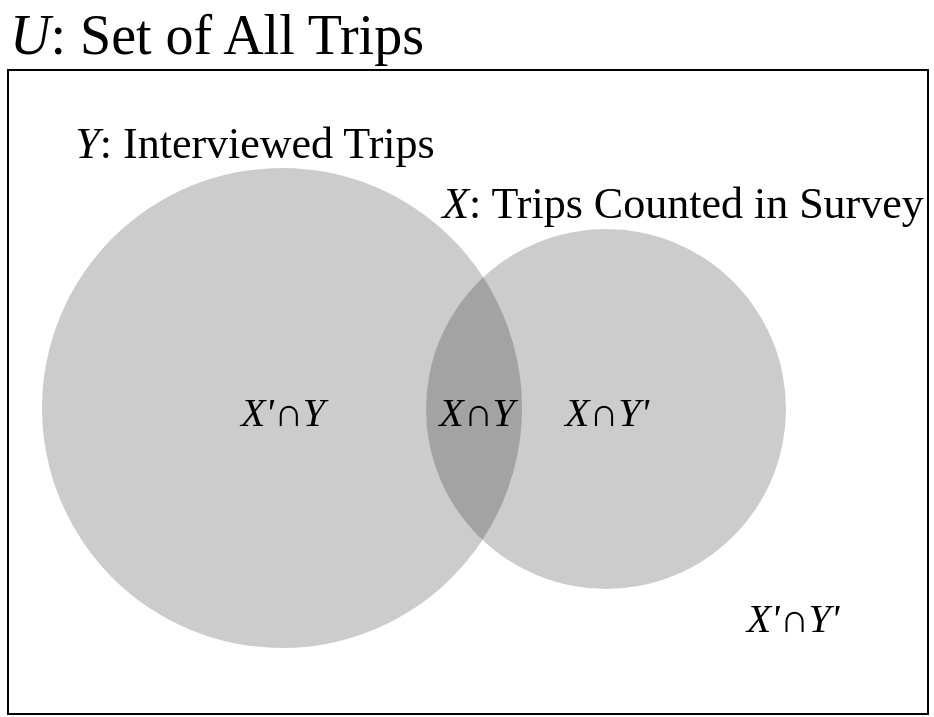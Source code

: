<mxfile version="24.5.3" type="device" pages="2">
  <diagram name="One Flight" id="sJ9nrAKQJprEU2Cgnwpy">
    <mxGraphModel dx="1031" dy="579" grid="1" gridSize="20" guides="1" tooltips="1" connect="1" arrows="1" fold="1" page="1" pageScale="1" pageWidth="500" pageHeight="430" math="0" shadow="0">
      <root>
        <mxCell id="0" />
        <mxCell id="1" parent="0" />
        <mxCell id="uHwFRMFYB0P8lOGFV87j-10" value="" style="rounded=0;whiteSpace=wrap;html=1;" vertex="1" parent="1">
          <mxGeometry x="20" y="60" width="460" height="322" as="geometry" />
        </mxCell>
        <mxCell id="uHwFRMFYB0P8lOGFV87j-1" value="" style="ellipse;whiteSpace=wrap;html=1;aspect=fixed;fillStyle=solid;fillColor=#000000;gradientColor=none;opacity=20;strokeWidth=1;strokeColor=none;" vertex="1" parent="1">
          <mxGeometry x="229" y="139.5" width="180" height="180" as="geometry" />
        </mxCell>
        <mxCell id="uHwFRMFYB0P8lOGFV87j-2" value="" style="ellipse;whiteSpace=wrap;html=1;aspect=fixed;fillStyle=solid;fillColor=#000000;gradientColor=none;opacity=20;strokeWidth=1;strokeColor=none;" vertex="1" parent="1">
          <mxGeometry x="37" y="109" width="240" height="240" as="geometry" />
        </mxCell>
        <mxCell id="uHwFRMFYB0P8lOGFV87j-8" value="&lt;font style=&quot;font-size: 28px;&quot; face=&quot;Times New Roman&quot;&gt;&lt;i style=&quot;font-size: 28px;&quot;&gt;U&lt;/i&gt;: Set of All Trips&lt;/font&gt;" style="text;html=1;align=center;verticalAlign=middle;whiteSpace=wrap;rounded=0;fontSize=28;" vertex="1" parent="1">
          <mxGeometry x="16" y="32" width="217" height="20" as="geometry" />
        </mxCell>
        <mxCell id="uHwFRMFYB0P8lOGFV87j-13" value="&lt;p style=&quot;font-size: 20px;&quot; class=&quot;MsoNormal&quot;&gt;&lt;/p&gt;&lt;p style=&quot;font-size: 20px;&quot;&gt;&lt;span style=&quot;background-color: initial; font-size: 20px;&quot;&gt;&lt;font style=&quot;font-size: 20px;&quot; face=&quot;Times New Roman&quot;&gt;&lt;i style=&quot;font-size: 20px;&quot;&gt;X&#39;&lt;/i&gt;&lt;font style=&quot;font-size: 20px;&quot;&gt;∩&lt;/font&gt;&lt;/font&gt;&lt;/span&gt;&lt;font style=&quot;font-size: 20px;&quot; face=&quot;Times New Roman&quot;&gt;&lt;i style=&quot;font-size: 20px;&quot;&gt;Y&lt;/i&gt;&lt;/font&gt;&lt;/p&gt;" style="text;html=1;align=center;verticalAlign=middle;whiteSpace=wrap;rounded=0;fontSize=20;" vertex="1" parent="1">
          <mxGeometry x="115.5" y="217" width="83" height="25" as="geometry" />
        </mxCell>
        <mxCell id="uHwFRMFYB0P8lOGFV87j-18" value="&lt;p style=&quot;font-size: 22px;&quot; class=&quot;MsoNormal&quot;&gt;&lt;/p&gt;&lt;p style=&quot;font-size: 22px;&quot;&gt;&lt;span style=&quot;background-color: initial; font-size: 22px;&quot;&gt;&lt;font style=&quot;font-size: 22px;&quot; face=&quot;Times New Roman&quot;&gt;&lt;i style=&quot;font-size: 22px;&quot;&gt;X&lt;/i&gt;&lt;span style=&quot;font-size: 22px;&quot;&gt;: Trips Counted in Survey&lt;/span&gt;&lt;/font&gt;&lt;/span&gt;&lt;/p&gt;" style="text;html=1;align=center;verticalAlign=middle;whiteSpace=wrap;rounded=0;fontSize=22;" vertex="1" parent="1">
          <mxGeometry x="233" y="114" width="249" height="25" as="geometry" />
        </mxCell>
        <mxCell id="uHwFRMFYB0P8lOGFV87j-19" value="&lt;p style=&quot;font-size: 22px;&quot; class=&quot;MsoNormal&quot;&gt;&lt;/p&gt;&lt;p style=&quot;font-size: 22px;&quot;&gt;&lt;span style=&quot;background-color: initial; font-size: 22px;&quot;&gt;&lt;font style=&quot;font-size: 22px;&quot; face=&quot;Times New Roman&quot;&gt;&lt;i style=&quot;font-size: 22px;&quot;&gt;Y&lt;/i&gt;&lt;span style=&quot;font-size: 22px;&quot;&gt;: Interviewed Trips&lt;/span&gt;&lt;/font&gt;&lt;/span&gt;&lt;/p&gt;" style="text;html=1;align=center;verticalAlign=middle;whiteSpace=wrap;rounded=0;fontSize=22;" vertex="1" parent="1">
          <mxGeometry x="49" y="84" width="189" height="25" as="geometry" />
        </mxCell>
        <mxCell id="uHwFRMFYB0P8lOGFV87j-20" value="&lt;p style=&quot;font-size: 20px;&quot; class=&quot;MsoNormal&quot;&gt;&lt;/p&gt;&lt;p style=&quot;font-size: 20px;&quot;&gt;&lt;span style=&quot;background-color: initial; font-size: 20px;&quot;&gt;&lt;font style=&quot;font-size: 20px;&quot; face=&quot;Times New Roman&quot;&gt;&lt;i style=&quot;font-size: 20px;&quot;&gt;X&lt;/i&gt;&lt;font style=&quot;font-size: 20px;&quot;&gt;∩&lt;/font&gt;&lt;/font&gt;&lt;/span&gt;&lt;font style=&quot;font-size: 20px;&quot; face=&quot;Times New Roman&quot;&gt;&lt;i style=&quot;font-size: 20px;&quot;&gt;Y&lt;/i&gt;&lt;/font&gt;&lt;/p&gt;" style="text;html=1;align=center;verticalAlign=middle;whiteSpace=wrap;rounded=0;fontSize=20;" vertex="1" parent="1">
          <mxGeometry x="213" y="217" width="83" height="25" as="geometry" />
        </mxCell>
        <mxCell id="uHwFRMFYB0P8lOGFV87j-21" value="&lt;p style=&quot;font-size: 20px;&quot; class=&quot;MsoNormal&quot;&gt;&lt;/p&gt;&lt;p style=&quot;font-size: 20px;&quot;&gt;&lt;span style=&quot;background-color: initial; font-size: 20px;&quot;&gt;&lt;font style=&quot;font-size: 20px;&quot; face=&quot;Times New Roman&quot;&gt;&lt;i style=&quot;font-size: 20px;&quot;&gt;X&lt;/i&gt;&lt;font style=&quot;font-size: 20px;&quot;&gt;∩&lt;/font&gt;&lt;/font&gt;&lt;/span&gt;&lt;font style=&quot;font-size: 20px;&quot; face=&quot;Times New Roman&quot;&gt;&lt;i style=&quot;font-size: 20px;&quot;&gt;Y&#39;&lt;/i&gt;&lt;/font&gt;&lt;/p&gt;" style="text;html=1;align=center;verticalAlign=middle;whiteSpace=wrap;rounded=0;fontSize=20;" vertex="1" parent="1">
          <mxGeometry x="277.5" y="217" width="83" height="25" as="geometry" />
        </mxCell>
        <mxCell id="uHwFRMFYB0P8lOGFV87j-22" value="&lt;p style=&quot;font-size: 20px;&quot; class=&quot;MsoNormal&quot;&gt;&lt;/p&gt;&lt;p style=&quot;font-size: 20px;&quot;&gt;&lt;span style=&quot;background-color: initial; font-size: 20px;&quot;&gt;&lt;font style=&quot;font-size: 20px;&quot; face=&quot;Times New Roman&quot;&gt;&lt;i style=&quot;font-size: 20px;&quot;&gt;X&#39;&lt;/i&gt;&lt;font style=&quot;font-size: 20px;&quot;&gt;∩&lt;/font&gt;&lt;/font&gt;&lt;/span&gt;&lt;font style=&quot;font-size: 20px;&quot; face=&quot;Times New Roman&quot;&gt;&lt;i style=&quot;font-size: 20px;&quot;&gt;Y&#39;&lt;/i&gt;&lt;/font&gt;&lt;/p&gt;" style="text;html=1;align=center;verticalAlign=middle;whiteSpace=wrap;rounded=0;fontSize=20;" vertex="1" parent="1">
          <mxGeometry x="380" y="320" width="65" height="25" as="geometry" />
        </mxCell>
      </root>
    </mxGraphModel>
  </diagram>
  <diagram name="Two Flights" id="brIaAckJ9TJhJqIxV8Mj">
    <mxGraphModel dx="1269" dy="712" grid="1" gridSize="20" guides="1" tooltips="1" connect="1" arrows="1" fold="1" page="1" pageScale="1" pageWidth="500" pageHeight="430" math="0" shadow="0">
      <root>
        <mxCell id="wahW6SzGFoKIELe4Vvix-0" />
        <mxCell id="wahW6SzGFoKIELe4Vvix-1" parent="wahW6SzGFoKIELe4Vvix-0" />
        <mxCell id="wahW6SzGFoKIELe4Vvix-2" value="" style="rounded=0;whiteSpace=wrap;html=1;" vertex="1" parent="wahW6SzGFoKIELe4Vvix-1">
          <mxGeometry x="20" y="60" width="460" height="322" as="geometry" />
        </mxCell>
        <mxCell id="wahW6SzGFoKIELe4Vvix-3" value="" style="ellipse;whiteSpace=wrap;html=1;aspect=fixed;fillStyle=solid;fillColor=#000000;gradientColor=none;opacity=20;strokeWidth=1;strokeColor=none;" vertex="1" parent="wahW6SzGFoKIELe4Vvix-1">
          <mxGeometry x="156" y="238" width="120" height="120" as="geometry" />
        </mxCell>
        <mxCell id="wahW6SzGFoKIELe4Vvix-4" value="" style="ellipse;whiteSpace=wrap;html=1;aspect=fixed;fillStyle=solid;fillColor=#000000;gradientColor=none;opacity=20;strokeWidth=1;strokeColor=none;" vertex="1" parent="wahW6SzGFoKIELe4Vvix-1">
          <mxGeometry x="49.5" y="111" width="200" height="200" as="geometry" />
        </mxCell>
        <mxCell id="wahW6SzGFoKIELe4Vvix-5" value="&lt;font style=&quot;font-size: 28px;&quot; face=&quot;Times New Roman&quot;&gt;&lt;i style=&quot;font-size: 28px;&quot;&gt;U&lt;/i&gt;: Set of All Trips&lt;/font&gt;" style="text;html=1;align=center;verticalAlign=middle;whiteSpace=wrap;rounded=0;fontSize=28;" vertex="1" parent="wahW6SzGFoKIELe4Vvix-1">
          <mxGeometry x="16" y="32" width="217" height="20" as="geometry" />
        </mxCell>
        <mxCell id="wahW6SzGFoKIELe4Vvix-7" value="&lt;p style=&quot;font-size: 22px;&quot; class=&quot;MsoNormal&quot;&gt;&lt;/p&gt;&lt;p style=&quot;&quot;&gt;&lt;span style=&quot;background-color: initial;&quot;&gt;&lt;font style=&quot;&quot; face=&quot;Times New Roman&quot;&gt;&lt;i style=&quot;font-size: 22px;&quot;&gt;X&lt;/i&gt;&lt;sub style=&quot;&quot;&gt;&lt;font style=&quot;font-size: 15px;&quot;&gt;1&lt;/font&gt;&lt;/sub&gt;&lt;span style=&quot;font-size: 22px;&quot;&gt;: Trips Counted in Survey 1&lt;/span&gt;&lt;/font&gt;&lt;/span&gt;&lt;/p&gt;" style="text;html=1;align=center;verticalAlign=middle;whiteSpace=wrap;rounded=0;fontSize=22;" vertex="1" parent="wahW6SzGFoKIELe4Vvix-1">
          <mxGeometry x="20" y="357" width="287" height="25" as="geometry" />
        </mxCell>
        <mxCell id="wahW6SzGFoKIELe4Vvix-8" value="&lt;p style=&quot;font-size: 22px;&quot; class=&quot;MsoNormal&quot;&gt;&lt;/p&gt;&lt;p style=&quot;font-size: 22px;&quot;&gt;&lt;span style=&quot;background-color: initial; font-size: 22px;&quot;&gt;&lt;font style=&quot;font-size: 22px;&quot; face=&quot;Times New Roman&quot;&gt;&lt;i style=&quot;font-size: 22px;&quot;&gt;Y&lt;/i&gt;&lt;span style=&quot;font-size: 22px;&quot;&gt;: Interviewed Trips&lt;/span&gt;&lt;/font&gt;&lt;/span&gt;&lt;/p&gt;" style="text;html=1;align=center;verticalAlign=middle;whiteSpace=wrap;rounded=0;fontSize=22;" vertex="1" parent="wahW6SzGFoKIELe4Vvix-1">
          <mxGeometry x="20" y="85" width="189" height="25" as="geometry" />
        </mxCell>
        <mxCell id="wahW6SzGFoKIELe4Vvix-10" value="&lt;p style=&quot;font-size: 20px;&quot; class=&quot;MsoNormal&quot;&gt;&lt;/p&gt;&lt;p style=&quot;font-size: 20px;&quot;&gt;&lt;font face=&quot;Times New Roman&quot;&gt;&lt;i&gt;A&lt;/i&gt;&lt;/font&gt;&lt;/p&gt;" style="text;html=1;align=center;verticalAlign=middle;whiteSpace=wrap;rounded=0;fontSize=20;" vertex="1" parent="wahW6SzGFoKIELe4Vvix-1">
          <mxGeometry x="129.5" y="198.5" width="40" height="25" as="geometry" />
        </mxCell>
        <mxCell id="uWWDZzkA9yVWZMJzWeT--1" value="&lt;p style=&quot;font-size: 22px;&quot; class=&quot;MsoNormal&quot;&gt;&lt;/p&gt;&lt;p style=&quot;&quot;&gt;&lt;span style=&quot;background-color: initial;&quot;&gt;&lt;font style=&quot;&quot; face=&quot;Times New Roman&quot;&gt;&lt;i style=&quot;font-size: 22px;&quot;&gt;X&lt;/i&gt;&lt;sub style=&quot;&quot;&gt;&lt;font style=&quot;font-size: 15px;&quot;&gt;2&lt;/font&gt;&lt;/sub&gt;&lt;span style=&quot;font-size: 22px;&quot;&gt;: Trips Counted in Survey 2&lt;/span&gt;&lt;/font&gt;&lt;/span&gt;&lt;/p&gt;" style="text;html=1;align=center;verticalAlign=middle;whiteSpace=wrap;rounded=0;fontSize=22;" vertex="1" parent="wahW6SzGFoKIELe4Vvix-1">
          <mxGeometry x="198.5" y="64" width="287" height="25" as="geometry" />
        </mxCell>
        <mxCell id="uWWDZzkA9yVWZMJzWeT--2" value="" style="ellipse;whiteSpace=wrap;html=1;aspect=fixed;fillStyle=solid;fillColor=#000000;gradientColor=none;opacity=20;strokeWidth=1;strokeColor=none;" vertex="1" parent="wahW6SzGFoKIELe4Vvix-1">
          <mxGeometry x="198" y="85" width="260" height="260" as="geometry" />
        </mxCell>
        <mxCell id="uWWDZzkA9yVWZMJzWeT--3" value="&lt;p style=&quot;font-size: 20px;&quot; class=&quot;MsoNormal&quot;&gt;&lt;/p&gt;&lt;p style=&quot;font-size: 20px;&quot;&gt;&lt;font face=&quot;Times New Roman&quot;&gt;&lt;i&gt;C&lt;/i&gt;&lt;/font&gt;&lt;/p&gt;" style="text;html=1;align=center;verticalAlign=middle;whiteSpace=wrap;rounded=0;fontSize=20;" vertex="1" parent="wahW6SzGFoKIELe4Vvix-1">
          <mxGeometry x="308" y="198.5" width="40" height="25" as="geometry" />
        </mxCell>
        <mxCell id="uWWDZzkA9yVWZMJzWeT--4" value="&lt;p style=&quot;font-size: 20px;&quot; class=&quot;MsoNormal&quot;&gt;&lt;/p&gt;&lt;p style=&quot;font-size: 20px;&quot;&gt;&lt;font face=&quot;Times New Roman&quot;&gt;&lt;i&gt;B&lt;/i&gt;&lt;/font&gt;&lt;/p&gt;" style="text;html=1;align=center;verticalAlign=middle;whiteSpace=wrap;rounded=0;fontSize=20;" vertex="1" parent="wahW6SzGFoKIELe4Vvix-1">
          <mxGeometry x="195" y="299" width="40" height="25" as="geometry" />
        </mxCell>
        <mxCell id="Zw_kfy3__DerFyJ7h3Ew-4" value="&lt;p style=&quot;font-size: 20px;&quot; class=&quot;MsoNormal&quot;&gt;&lt;/p&gt;&lt;p style=&quot;font-size: 20px;&quot;&gt;&lt;font face=&quot;Times New Roman&quot;&gt;&lt;i&gt;D&lt;/i&gt;&lt;/font&gt;&lt;/p&gt;" style="text;html=1;align=center;verticalAlign=middle;whiteSpace=wrap;rounded=0;fontSize=20;" vertex="1" parent="wahW6SzGFoKIELe4Vvix-1">
          <mxGeometry x="169.5" y="261" width="40" height="25" as="geometry" />
        </mxCell>
        <mxCell id="Zw_kfy3__DerFyJ7h3Ew-5" value="&lt;p style=&quot;font-size: 20px;&quot; class=&quot;MsoNormal&quot;&gt;&lt;/p&gt;&lt;p style=&quot;font-size: 20px;&quot;&gt;&lt;font face=&quot;Times New Roman&quot;&gt;&lt;i&gt;E&lt;/i&gt;&lt;/font&gt;&lt;/p&gt;" style="text;html=1;align=center;verticalAlign=middle;whiteSpace=wrap;rounded=0;fontSize=20;" vertex="1" parent="wahW6SzGFoKIELe4Vvix-1">
          <mxGeometry x="203" y="199" width="40" height="25" as="geometry" />
        </mxCell>
        <mxCell id="Zw_kfy3__DerFyJ7h3Ew-6" value="&lt;p style=&quot;font-size: 20px;&quot; class=&quot;MsoNormal&quot;&gt;&lt;/p&gt;&lt;p style=&quot;font-size: 20px;&quot;&gt;&lt;font face=&quot;Times New Roman&quot;&gt;&lt;i&gt;F&lt;/i&gt;&lt;/font&gt;&lt;/p&gt;" style="text;html=1;align=center;verticalAlign=middle;whiteSpace=wrap;rounded=0;fontSize=20;" vertex="1" parent="wahW6SzGFoKIELe4Vvix-1">
          <mxGeometry x="229" y="273" width="40" height="25" as="geometry" />
        </mxCell>
        <mxCell id="Zw_kfy3__DerFyJ7h3Ew-7" value="&lt;p style=&quot;font-size: 20px;&quot; class=&quot;MsoNormal&quot;&gt;&lt;/p&gt;&lt;p style=&quot;font-size: 20px;&quot;&gt;&lt;font face=&quot;Times New Roman&quot;&gt;&lt;i&gt;G&lt;/i&gt;&lt;/font&gt;&lt;/p&gt;" style="text;html=1;align=center;verticalAlign=middle;whiteSpace=wrap;rounded=0;fontSize=20;" vertex="1" parent="wahW6SzGFoKIELe4Vvix-1">
          <mxGeometry x="202" y="242" width="40" height="25" as="geometry" />
        </mxCell>
        <mxCell id="Zw_kfy3__DerFyJ7h3Ew-8" value="&lt;p style=&quot;font-size: 20px;&quot; class=&quot;MsoNormal&quot;&gt;&lt;/p&gt;&lt;p style=&quot;font-size: 20px;&quot;&gt;&lt;font face=&quot;Times New Roman&quot;&gt;&lt;i&gt;H&lt;/i&gt;&lt;/font&gt;&lt;/p&gt;" style="text;html=1;align=center;verticalAlign=middle;whiteSpace=wrap;rounded=0;fontSize=20;" vertex="1" parent="wahW6SzGFoKIELe4Vvix-1">
          <mxGeometry x="420" y="344" width="40" height="25" as="geometry" />
        </mxCell>
        <mxCell id="Zw_kfy3__DerFyJ7h3Ew-16" value="" style="group" vertex="1" connectable="0" parent="wahW6SzGFoKIELe4Vvix-1">
          <mxGeometry x="500" y="89" width="180" height="276" as="geometry" />
        </mxCell>
        <mxCell id="uWWDZzkA9yVWZMJzWeT--5" value="&lt;p class=&quot;MsoNormal&quot; style=&quot;font-size: 20px;&quot;&gt;&lt;/p&gt;&lt;p style=&quot;&quot;&gt;&lt;font style=&quot;&quot; face=&quot;Times New Roman&quot;&gt;&lt;i style=&quot;font-size: 20px;&quot;&gt;A&lt;/i&gt;: &lt;i&gt;X&#39;&lt;/i&gt;&lt;sub style=&quot;&quot;&gt;&lt;font style=&quot;font-size: 13px;&quot;&gt;1&lt;/font&gt;&lt;/sub&gt;&lt;/font&gt;&lt;span style=&quot;font-size: 20px; font-family: &amp;quot;Times New Roman&amp;quot;; text-align: center; background-color: initial;&quot;&gt;∩&lt;/span&gt;&lt;font style=&quot;background-color: initial;&quot; face=&quot;Times New Roman&quot;&gt;&lt;i&gt;X&#39;&lt;/i&gt;&lt;sub&gt;&lt;font style=&quot;font-size: 13px;&quot;&gt;2&lt;/font&gt;&lt;/sub&gt;&lt;/font&gt;&lt;span style=&quot;background-color: initial; font-family: &amp;quot;Times New Roman&amp;quot;; text-align: center;&quot;&gt;∩&lt;/span&gt;&lt;span style=&quot;background-color: initial; font-family: &amp;quot;Times New Roman&amp;quot;;&quot;&gt;&lt;i&gt;Y&lt;/i&gt;&lt;/span&gt;&lt;/p&gt;" style="text;html=1;align=left;verticalAlign=middle;whiteSpace=wrap;rounded=0;fontSize=20;" vertex="1" parent="Zw_kfy3__DerFyJ7h3Ew-16">
          <mxGeometry width="180" height="31" as="geometry" />
        </mxCell>
        <mxCell id="Zw_kfy3__DerFyJ7h3Ew-9" value="&lt;p class=&quot;MsoNormal&quot; style=&quot;font-size: 20px;&quot;&gt;&lt;/p&gt;&lt;p style=&quot;&quot;&gt;&lt;font style=&quot;&quot; face=&quot;Times New Roman&quot;&gt;&lt;i&gt;B&lt;/i&gt;: &lt;i&gt;X&lt;/i&gt;&lt;sub style=&quot;&quot;&gt;&lt;font style=&quot;font-size: 13px;&quot;&gt;1&lt;/font&gt;&lt;/sub&gt;&lt;/font&gt;&lt;span style=&quot;font-size: 20px; font-family: &amp;quot;Times New Roman&amp;quot;; text-align: center; background-color: initial;&quot;&gt;∩&lt;/span&gt;&lt;font style=&quot;background-color: initial;&quot; face=&quot;Times New Roman&quot;&gt;&lt;i&gt;X&#39;&lt;/i&gt;&lt;sub&gt;&lt;font style=&quot;font-size: 13px;&quot;&gt;2&lt;/font&gt;&lt;/sub&gt;&lt;/font&gt;&lt;span style=&quot;background-color: initial; font-family: &amp;quot;Times New Roman&amp;quot;; text-align: center;&quot;&gt;∩&lt;/span&gt;&lt;span style=&quot;background-color: initial; font-family: &amp;quot;Times New Roman&amp;quot;;&quot;&gt;&lt;i&gt;Y&#39;&lt;/i&gt;&lt;/span&gt;&lt;/p&gt;" style="text;html=1;align=left;verticalAlign=middle;whiteSpace=wrap;rounded=0;fontSize=20;" vertex="1" parent="Zw_kfy3__DerFyJ7h3Ew-16">
          <mxGeometry y="31" width="180" height="31" as="geometry" />
        </mxCell>
        <mxCell id="Zw_kfy3__DerFyJ7h3Ew-10" value="&lt;p class=&quot;MsoNormal&quot; style=&quot;font-size: 20px;&quot;&gt;&lt;/p&gt;&lt;p style=&quot;&quot;&gt;&lt;font style=&quot;&quot; face=&quot;Times New Roman&quot;&gt;&lt;i&gt;C&lt;/i&gt;: &lt;i&gt;X&#39;&lt;/i&gt;&lt;sub style=&quot;&quot;&gt;&lt;font style=&quot;font-size: 13px;&quot;&gt;1&lt;/font&gt;&lt;/sub&gt;&lt;/font&gt;&lt;span style=&quot;font-size: 20px; font-family: &amp;quot;Times New Roman&amp;quot;; text-align: center; background-color: initial;&quot;&gt;∩&lt;/span&gt;&lt;font style=&quot;background-color: initial;&quot; face=&quot;Times New Roman&quot;&gt;&lt;i&gt;X&lt;/i&gt;&lt;sub&gt;&lt;font style=&quot;font-size: 13px;&quot;&gt;2&lt;/font&gt;&lt;/sub&gt;&lt;/font&gt;&lt;span style=&quot;background-color: initial; font-family: &amp;quot;Times New Roman&amp;quot;; text-align: center;&quot;&gt;∩&lt;/span&gt;&lt;span style=&quot;background-color: initial; font-family: &amp;quot;Times New Roman&amp;quot;;&quot;&gt;&lt;i&gt;Y&#39;&lt;/i&gt;&lt;/span&gt;&lt;/p&gt;" style="text;html=1;align=left;verticalAlign=middle;whiteSpace=wrap;rounded=0;fontSize=20;" vertex="1" parent="Zw_kfy3__DerFyJ7h3Ew-16">
          <mxGeometry y="62" width="180" height="31" as="geometry" />
        </mxCell>
        <mxCell id="Zw_kfy3__DerFyJ7h3Ew-11" value="&lt;p class=&quot;MsoNormal&quot; style=&quot;font-size: 20px;&quot;&gt;&lt;/p&gt;&lt;p style=&quot;&quot;&gt;&lt;font style=&quot;&quot; face=&quot;Times New Roman&quot;&gt;&lt;i&gt;D&lt;/i&gt;: &lt;i&gt;X&lt;/i&gt;&lt;sub style=&quot;&quot;&gt;&lt;font style=&quot;font-size: 13px;&quot;&gt;1&lt;/font&gt;&lt;/sub&gt;&lt;/font&gt;&lt;span style=&quot;font-size: 20px; font-family: &amp;quot;Times New Roman&amp;quot;; text-align: center; background-color: initial;&quot;&gt;∩&lt;/span&gt;&lt;font style=&quot;background-color: initial;&quot; face=&quot;Times New Roman&quot;&gt;&lt;i&gt;X&#39;&lt;/i&gt;&lt;sub&gt;&lt;font style=&quot;font-size: 13px;&quot;&gt;2&lt;/font&gt;&lt;/sub&gt;&lt;/font&gt;&lt;span style=&quot;background-color: initial; font-family: &amp;quot;Times New Roman&amp;quot;; text-align: center;&quot;&gt;∩&lt;/span&gt;&lt;span style=&quot;background-color: initial; font-family: &amp;quot;Times New Roman&amp;quot;;&quot;&gt;&lt;i&gt;Y&lt;/i&gt;&lt;/span&gt;&lt;/p&gt;" style="text;html=1;align=left;verticalAlign=middle;whiteSpace=wrap;rounded=0;fontSize=20;" vertex="1" parent="Zw_kfy3__DerFyJ7h3Ew-16">
          <mxGeometry y="93" width="180" height="31" as="geometry" />
        </mxCell>
        <mxCell id="Zw_kfy3__DerFyJ7h3Ew-12" value="&lt;p class=&quot;MsoNormal&quot; style=&quot;font-size: 20px;&quot;&gt;&lt;/p&gt;&lt;p style=&quot;&quot;&gt;&lt;font style=&quot;&quot; face=&quot;Times New Roman&quot;&gt;&lt;i&gt;E&lt;/i&gt;: &lt;i&gt;X&#39;&lt;/i&gt;&lt;sub style=&quot;&quot;&gt;&lt;font style=&quot;font-size: 13px;&quot;&gt;1&lt;/font&gt;&lt;/sub&gt;&lt;/font&gt;&lt;span style=&quot;font-size: 20px; font-family: &amp;quot;Times New Roman&amp;quot;; text-align: center; background-color: initial;&quot;&gt;∩&lt;/span&gt;&lt;font style=&quot;background-color: initial;&quot; face=&quot;Times New Roman&quot;&gt;&lt;i&gt;X&lt;/i&gt;&lt;sub&gt;&lt;font style=&quot;font-size: 13px;&quot;&gt;2&lt;/font&gt;&lt;/sub&gt;&lt;/font&gt;&lt;span style=&quot;background-color: initial; font-family: &amp;quot;Times New Roman&amp;quot;; text-align: center;&quot;&gt;∩&lt;/span&gt;&lt;span style=&quot;background-color: initial; font-family: &amp;quot;Times New Roman&amp;quot;;&quot;&gt;&lt;i&gt;Y&lt;/i&gt;&lt;/span&gt;&lt;/p&gt;" style="text;html=1;align=left;verticalAlign=middle;whiteSpace=wrap;rounded=0;fontSize=20;" vertex="1" parent="Zw_kfy3__DerFyJ7h3Ew-16">
          <mxGeometry y="124" width="180" height="31" as="geometry" />
        </mxCell>
        <mxCell id="Zw_kfy3__DerFyJ7h3Ew-13" value="&lt;p class=&quot;MsoNormal&quot; style=&quot;font-size: 20px;&quot;&gt;&lt;/p&gt;&lt;p style=&quot;&quot;&gt;&lt;font style=&quot;&quot; face=&quot;Times New Roman&quot;&gt;&lt;i&gt;F&lt;/i&gt;: &lt;i&gt;X&lt;/i&gt;&lt;sub style=&quot;&quot;&gt;&lt;font style=&quot;font-size: 13px;&quot;&gt;1&lt;/font&gt;&lt;/sub&gt;&lt;/font&gt;&lt;span style=&quot;font-size: 20px; font-family: &amp;quot;Times New Roman&amp;quot;; text-align: center; background-color: initial;&quot;&gt;∩&lt;/span&gt;&lt;font style=&quot;background-color: initial;&quot; face=&quot;Times New Roman&quot;&gt;&lt;i&gt;X&lt;/i&gt;&lt;sub&gt;&lt;font style=&quot;font-size: 13px;&quot;&gt;2&lt;/font&gt;&lt;/sub&gt;&lt;/font&gt;&lt;span style=&quot;background-color: initial; font-family: &amp;quot;Times New Roman&amp;quot;; text-align: center;&quot;&gt;∩&lt;/span&gt;&lt;span style=&quot;background-color: initial; font-family: &amp;quot;Times New Roman&amp;quot;;&quot;&gt;&lt;i&gt;Y&#39;&lt;/i&gt;&lt;/span&gt;&lt;/p&gt;" style="text;html=1;align=left;verticalAlign=middle;whiteSpace=wrap;rounded=0;fontSize=20;" vertex="1" parent="Zw_kfy3__DerFyJ7h3Ew-16">
          <mxGeometry y="155" width="180" height="31" as="geometry" />
        </mxCell>
        <mxCell id="Zw_kfy3__DerFyJ7h3Ew-14" value="&lt;p class=&quot;MsoNormal&quot; style=&quot;font-size: 20px;&quot;&gt;&lt;/p&gt;&lt;p style=&quot;&quot;&gt;&lt;font style=&quot;&quot; face=&quot;Times New Roman&quot;&gt;&lt;i&gt;G&lt;/i&gt;: &lt;i&gt;X&lt;/i&gt;&lt;sub style=&quot;&quot;&gt;&lt;font style=&quot;font-size: 13px;&quot;&gt;1&lt;/font&gt;&lt;/sub&gt;&lt;/font&gt;&lt;span style=&quot;font-size: 20px; font-family: &amp;quot;Times New Roman&amp;quot;; text-align: center; background-color: initial;&quot;&gt;∩&lt;/span&gt;&lt;font style=&quot;background-color: initial;&quot; face=&quot;Times New Roman&quot;&gt;&lt;i&gt;X&lt;/i&gt;&lt;sub&gt;&lt;font style=&quot;font-size: 13px;&quot;&gt;2&lt;/font&gt;&lt;/sub&gt;&lt;/font&gt;&lt;span style=&quot;background-color: initial; font-family: &amp;quot;Times New Roman&amp;quot;; text-align: center;&quot;&gt;∩&lt;/span&gt;&lt;span style=&quot;background-color: initial; font-family: &amp;quot;Times New Roman&amp;quot;;&quot;&gt;&lt;i&gt;Y&lt;/i&gt;&lt;/span&gt;&lt;/p&gt;" style="text;html=1;align=left;verticalAlign=middle;whiteSpace=wrap;rounded=0;fontSize=20;" vertex="1" parent="Zw_kfy3__DerFyJ7h3Ew-16">
          <mxGeometry y="186" width="180" height="31" as="geometry" />
        </mxCell>
        <mxCell id="Zw_kfy3__DerFyJ7h3Ew-15" value="&lt;p class=&quot;MsoNormal&quot; style=&quot;font-size: 20px;&quot;&gt;&lt;/p&gt;&lt;p style=&quot;&quot;&gt;&lt;font style=&quot;&quot; face=&quot;Times New Roman&quot;&gt;&lt;i&gt;H&lt;/i&gt;: &lt;i&gt;X&#39;&lt;/i&gt;&lt;sub style=&quot;&quot;&gt;&lt;font style=&quot;font-size: 13px;&quot;&gt;1&lt;/font&gt;&lt;/sub&gt;&lt;/font&gt;&lt;span style=&quot;font-size: 20px; font-family: &amp;quot;Times New Roman&amp;quot;; text-align: center; background-color: initial;&quot;&gt;∩&lt;/span&gt;&lt;font style=&quot;background-color: initial;&quot; face=&quot;Times New Roman&quot;&gt;&lt;i&gt;X&#39;&lt;/i&gt;&lt;sub&gt;&lt;font style=&quot;font-size: 13px;&quot;&gt;2&lt;/font&gt;&lt;/sub&gt;&lt;/font&gt;&lt;span style=&quot;background-color: initial; font-family: &amp;quot;Times New Roman&amp;quot;; text-align: center;&quot;&gt;∩&lt;/span&gt;&lt;span style=&quot;background-color: initial; font-family: &amp;quot;Times New Roman&amp;quot;;&quot;&gt;&lt;i&gt;Y&#39;&lt;/i&gt;&lt;/span&gt;&lt;/p&gt;" style="text;html=1;align=left;verticalAlign=middle;whiteSpace=wrap;rounded=0;fontSize=20;" vertex="1" parent="Zw_kfy3__DerFyJ7h3Ew-16">
          <mxGeometry y="217" width="180" height="31" as="geometry" />
        </mxCell>
        <mxCell id="Zw_kfy3__DerFyJ7h3Ew-17" value="&lt;p class=&quot;MsoNormal&quot; style=&quot;font-size: 20px;&quot;&gt;&lt;/p&gt;&lt;p style=&quot;&quot;&gt;&lt;font size=&quot;1&quot; style=&quot;&quot; face=&quot;Times New Roman&quot;&gt;&lt;u style=&quot;font-size: 22px;&quot;&gt;Intersections&lt;/u&gt;&lt;/font&gt;&lt;/p&gt;" style="text;html=1;align=left;verticalAlign=middle;whiteSpace=wrap;rounded=0;fontSize=20;" vertex="1" parent="wahW6SzGFoKIELe4Vvix-1">
          <mxGeometry x="500" y="59" width="180" height="31" as="geometry" />
        </mxCell>
      </root>
    </mxGraphModel>
  </diagram>
</mxfile>
